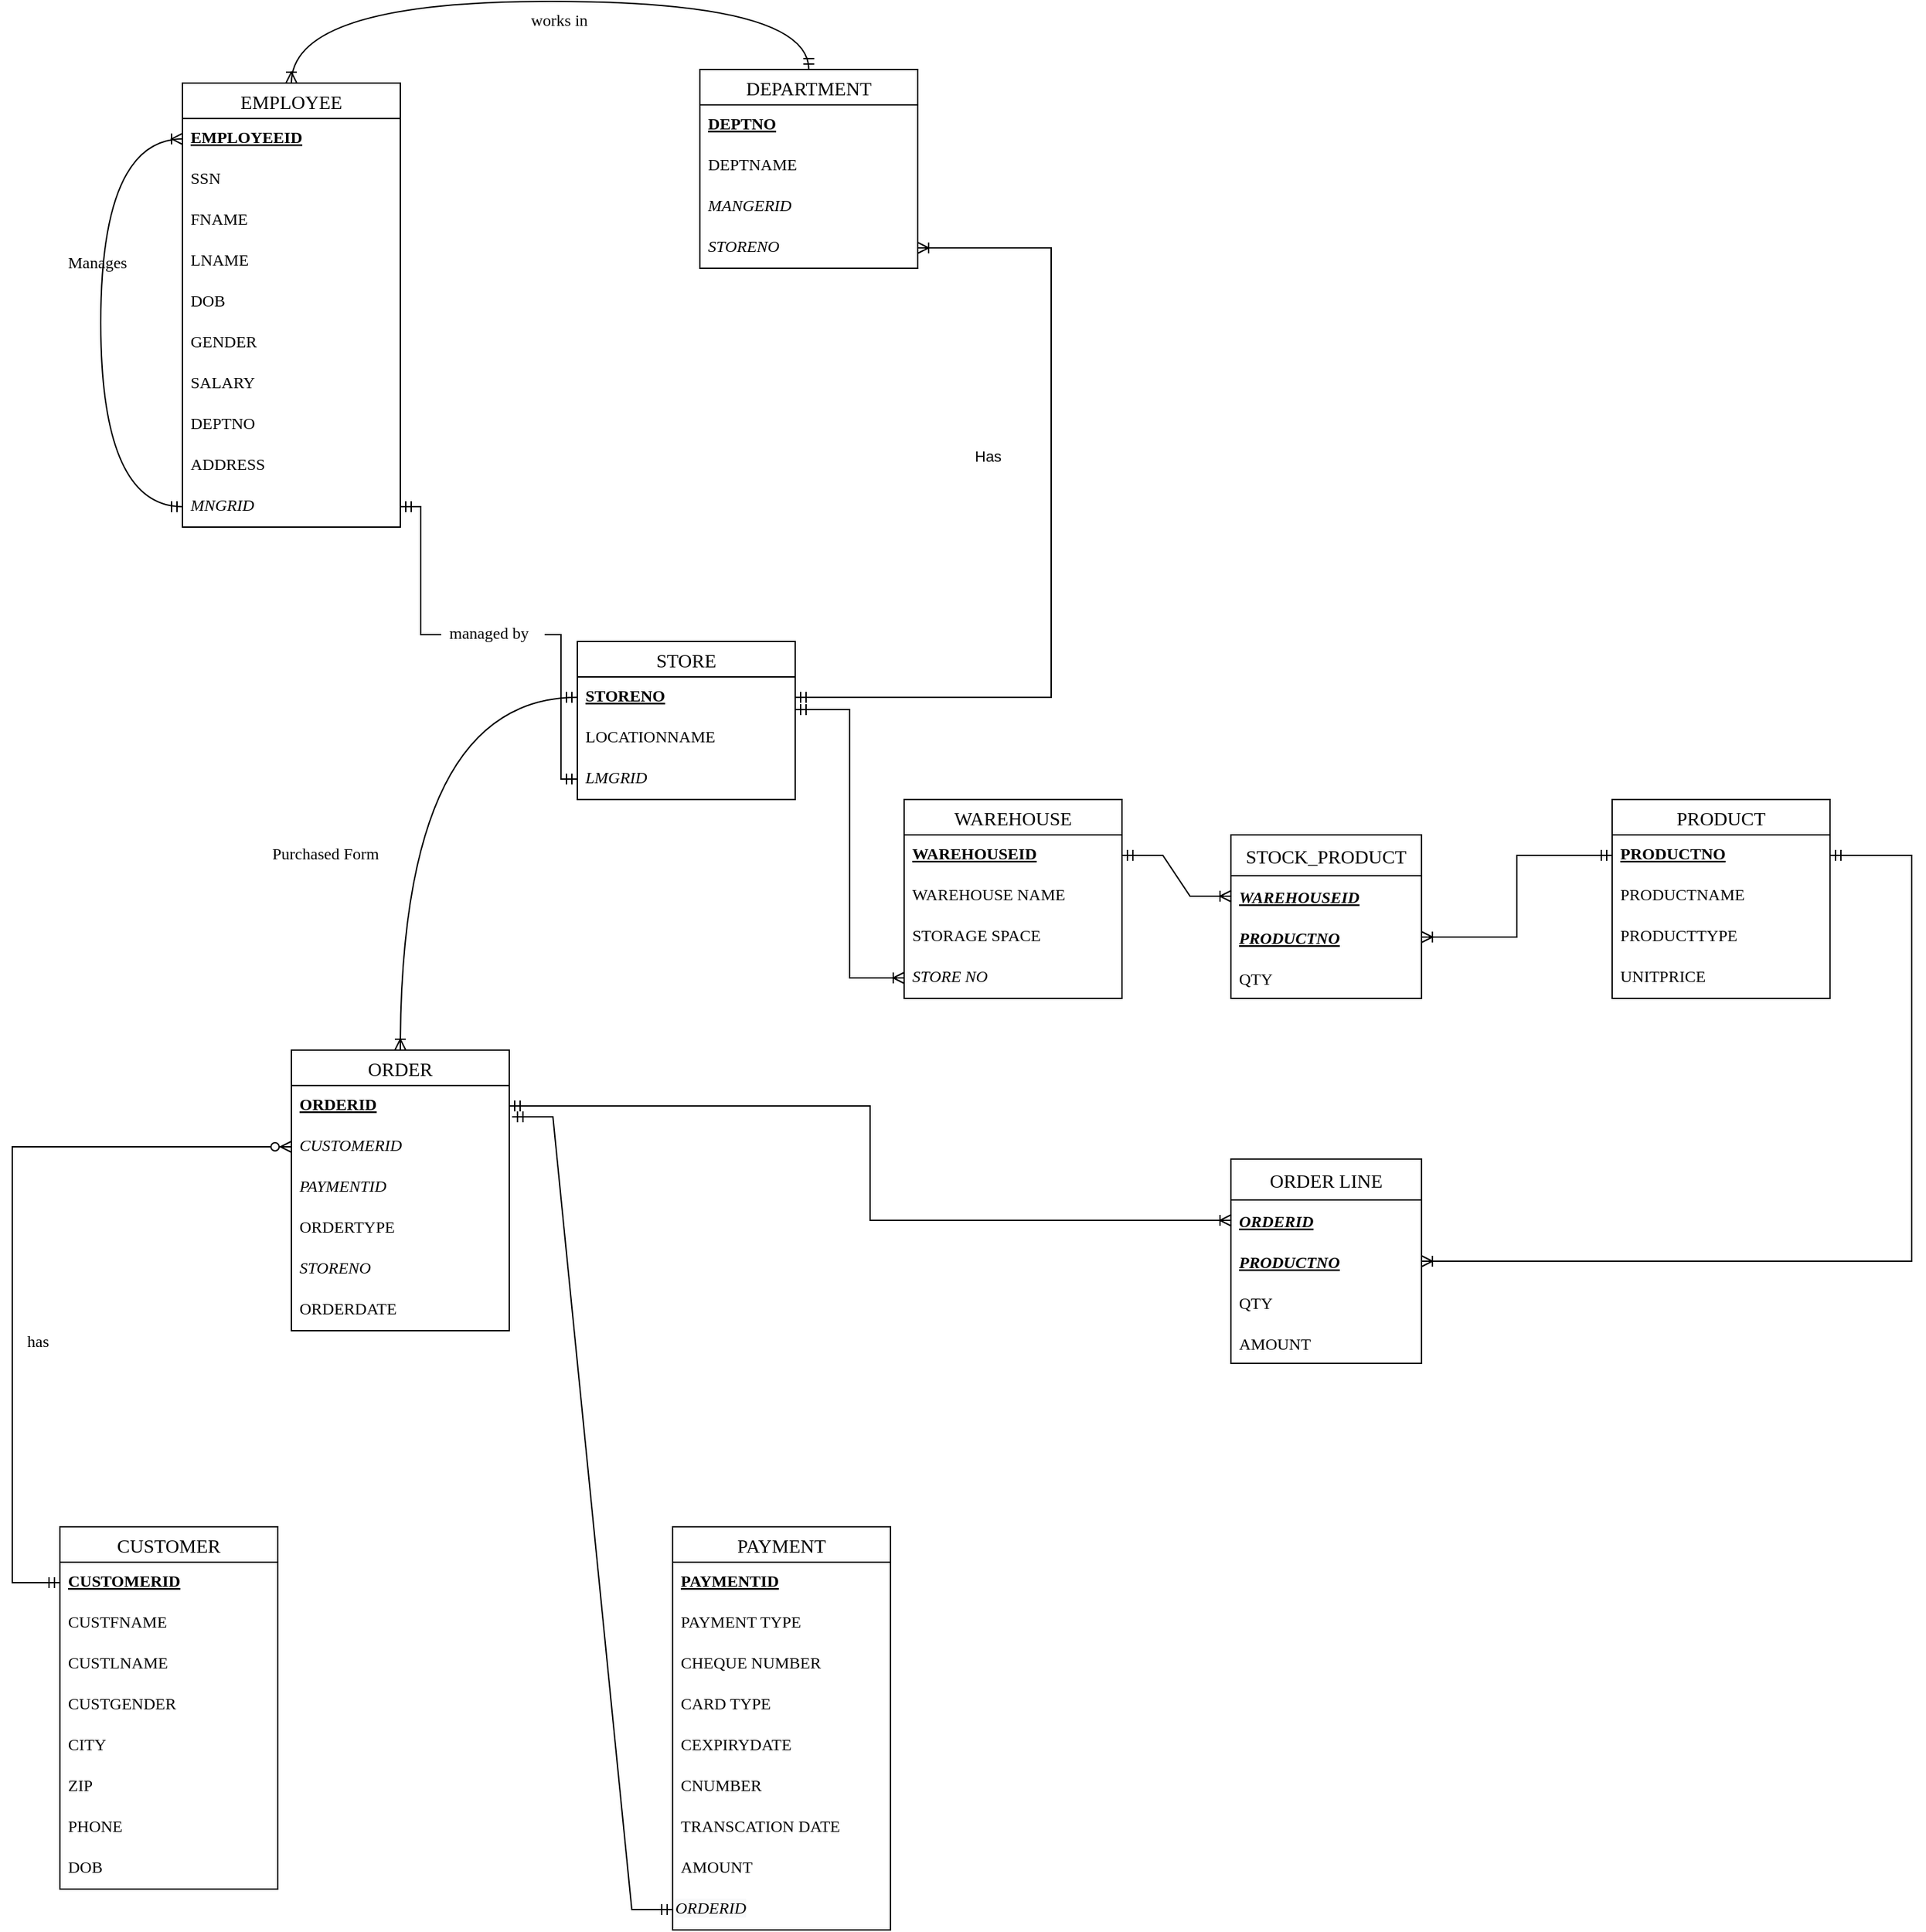 <mxfile version="16.5.5"><diagram id="xMC1FBA5LBlbx9Oisbq9" name="Page-2"><mxGraphModel dx="946" dy="645" grid="1" gridSize="10" guides="1" tooltips="1" connect="1" arrows="1" fold="1" page="1" pageScale="1" pageWidth="827" pageHeight="1169" math="0" shadow="0"><root><mxCell id="ScNlQkrhRmRgvwFL5lrg-0"/><mxCell id="ScNlQkrhRmRgvwFL5lrg-1" parent="ScNlQkrhRmRgvwFL5lrg-0"/><mxCell id="5w3F7cqA0eQnw3xbR3pT-0" value="EMPLOYEE" style="swimlane;fontStyle=0;childLayout=stackLayout;horizontal=1;startSize=26;horizontalStack=0;resizeParent=1;resizeParentMax=0;resizeLast=0;collapsible=1;marginBottom=0;align=center;fontSize=14;fontFamily=Times New Roman;" vertex="1" parent="ScNlQkrhRmRgvwFL5lrg-1"><mxGeometry x="370" y="90" width="160" height="326" as="geometry"/></mxCell><mxCell id="5w3F7cqA0eQnw3xbR3pT-1" value="EMPLOYEEID" style="text;strokeColor=none;fillColor=none;spacingLeft=4;spacingRight=4;overflow=hidden;rotatable=0;points=[[0,0.5],[1,0.5]];portConstraint=eastwest;fontSize=12;fontFamily=Times New Roman;fontStyle=5" vertex="1" parent="5w3F7cqA0eQnw3xbR3pT-0"><mxGeometry y="26" width="160" height="30" as="geometry"/></mxCell><mxCell id="5w3F7cqA0eQnw3xbR3pT-2" value="SSN" style="text;strokeColor=none;fillColor=none;spacingLeft=4;spacingRight=4;overflow=hidden;rotatable=0;points=[[0,0.5],[1,0.5]];portConstraint=eastwest;fontSize=12;fontFamily=Times New Roman;" vertex="1" parent="5w3F7cqA0eQnw3xbR3pT-0"><mxGeometry y="56" width="160" height="30" as="geometry"/></mxCell><mxCell id="5w3F7cqA0eQnw3xbR3pT-3" value="FNAME" style="text;strokeColor=none;fillColor=none;spacingLeft=4;spacingRight=4;overflow=hidden;rotatable=0;points=[[0,0.5],[1,0.5]];portConstraint=eastwest;fontSize=12;fontFamily=Times New Roman;" vertex="1" parent="5w3F7cqA0eQnw3xbR3pT-0"><mxGeometry y="86" width="160" height="30" as="geometry"/></mxCell><mxCell id="5w3F7cqA0eQnw3xbR3pT-4" value="LNAME" style="text;strokeColor=none;fillColor=none;spacingLeft=4;spacingRight=4;overflow=hidden;rotatable=0;points=[[0,0.5],[1,0.5]];portConstraint=eastwest;fontSize=12;fontFamily=Times New Roman;" vertex="1" parent="5w3F7cqA0eQnw3xbR3pT-0"><mxGeometry y="116" width="160" height="30" as="geometry"/></mxCell><mxCell id="5w3F7cqA0eQnw3xbR3pT-5" value="DOB" style="text;strokeColor=none;fillColor=none;spacingLeft=4;spacingRight=4;overflow=hidden;rotatable=0;points=[[0,0.5],[1,0.5]];portConstraint=eastwest;fontSize=12;fontFamily=Times New Roman;" vertex="1" parent="5w3F7cqA0eQnw3xbR3pT-0"><mxGeometry y="146" width="160" height="30" as="geometry"/></mxCell><mxCell id="5w3F7cqA0eQnw3xbR3pT-6" value="GENDER" style="text;strokeColor=none;fillColor=none;spacingLeft=4;spacingRight=4;overflow=hidden;rotatable=0;points=[[0,0.5],[1,0.5]];portConstraint=eastwest;fontSize=12;fontFamily=Times New Roman;" vertex="1" parent="5w3F7cqA0eQnw3xbR3pT-0"><mxGeometry y="176" width="160" height="30" as="geometry"/></mxCell><mxCell id="5w3F7cqA0eQnw3xbR3pT-7" value="SALARY" style="text;strokeColor=none;fillColor=none;spacingLeft=4;spacingRight=4;overflow=hidden;rotatable=0;points=[[0,0.5],[1,0.5]];portConstraint=eastwest;fontSize=12;fontFamily=Times New Roman;" vertex="1" parent="5w3F7cqA0eQnw3xbR3pT-0"><mxGeometry y="206" width="160" height="30" as="geometry"/></mxCell><mxCell id="5w3F7cqA0eQnw3xbR3pT-8" value="DEPTNO" style="text;strokeColor=none;fillColor=none;spacingLeft=4;spacingRight=4;overflow=hidden;rotatable=0;points=[[0,0.5],[1,0.5]];portConstraint=eastwest;fontSize=12;fontFamily=Times New Roman;" vertex="1" parent="5w3F7cqA0eQnw3xbR3pT-0"><mxGeometry y="236" width="160" height="30" as="geometry"/></mxCell><mxCell id="5w3F7cqA0eQnw3xbR3pT-9" value="ADDRESS" style="text;strokeColor=none;fillColor=none;spacingLeft=4;spacingRight=4;overflow=hidden;rotatable=0;points=[[0,0.5],[1,0.5]];portConstraint=eastwest;fontSize=12;fontFamily=Times New Roman;" vertex="1" parent="5w3F7cqA0eQnw3xbR3pT-0"><mxGeometry y="266" width="160" height="30" as="geometry"/></mxCell><mxCell id="5w3F7cqA0eQnw3xbR3pT-10" value="MNGRID" style="text;strokeColor=none;fillColor=none;spacingLeft=4;spacingRight=4;overflow=hidden;rotatable=0;points=[[0,0.5],[1,0.5]];portConstraint=eastwest;fontSize=12;fontFamily=Times New Roman;fontStyle=2" vertex="1" parent="5w3F7cqA0eQnw3xbR3pT-0"><mxGeometry y="296" width="160" height="30" as="geometry"/></mxCell><mxCell id="5w3F7cqA0eQnw3xbR3pT-11" value="" style="edgeStyle=orthogonalEdgeStyle;fontSize=12;html=1;endArrow=ERoneToMany;startArrow=ERmandOne;rounded=0;fontFamily=Times New Roman;exitX=0;exitY=0.5;exitDx=0;exitDy=0;entryX=0;entryY=0.5;entryDx=0;entryDy=0;curved=1;" edge="1" parent="5w3F7cqA0eQnw3xbR3pT-0" source="5w3F7cqA0eQnw3xbR3pT-10" target="5w3F7cqA0eQnw3xbR3pT-1"><mxGeometry width="100" height="100" relative="1" as="geometry"><mxPoint x="-150" y="490" as="sourcePoint"/><mxPoint x="-150" y="170" as="targetPoint"/><Array as="points"><mxPoint x="-60" y="311"/><mxPoint x="-60" y="41"/></Array></mxGeometry></mxCell><mxCell id="5w3F7cqA0eQnw3xbR3pT-12" value="Manages" style="text;strokeColor=none;fillColor=none;spacingLeft=4;spacingRight=4;overflow=hidden;rotatable=0;points=[[0,0.5],[1,0.5]];portConstraint=eastwest;fontSize=12;fontFamily=Times New Roman;" vertex="1" parent="ScNlQkrhRmRgvwFL5lrg-1"><mxGeometry x="280" y="208" width="60" height="30" as="geometry"/></mxCell><mxCell id="ZERjtKxuzp0ElFPnF7vv-0" value="DEPARTMENT" style="swimlane;fontStyle=0;childLayout=stackLayout;horizontal=1;startSize=26;horizontalStack=0;resizeParent=1;resizeParentMax=0;resizeLast=0;collapsible=1;marginBottom=0;align=center;fontSize=14;fontFamily=Times New Roman;" vertex="1" parent="ScNlQkrhRmRgvwFL5lrg-1"><mxGeometry x="750" y="80" width="160" height="146" as="geometry"/></mxCell><mxCell id="ZERjtKxuzp0ElFPnF7vv-1" value="DEPTNO" style="text;strokeColor=none;fillColor=none;spacingLeft=4;spacingRight=4;overflow=hidden;rotatable=0;points=[[0,0.5],[1,0.5]];portConstraint=eastwest;fontSize=12;fontFamily=Times New Roman;fontStyle=5" vertex="1" parent="ZERjtKxuzp0ElFPnF7vv-0"><mxGeometry y="26" width="160" height="30" as="geometry"/></mxCell><mxCell id="ZERjtKxuzp0ElFPnF7vv-2" value="DEPTNAME" style="text;strokeColor=none;fillColor=none;spacingLeft=4;spacingRight=4;overflow=hidden;rotatable=0;points=[[0,0.5],[1,0.5]];portConstraint=eastwest;fontSize=12;fontFamily=Times New Roman;" vertex="1" parent="ZERjtKxuzp0ElFPnF7vv-0"><mxGeometry y="56" width="160" height="30" as="geometry"/></mxCell><mxCell id="ZERjtKxuzp0ElFPnF7vv-3" value="MANGERID" style="text;strokeColor=none;fillColor=none;spacingLeft=4;spacingRight=4;overflow=hidden;rotatable=0;points=[[0,0.5],[1,0.5]];portConstraint=eastwest;fontSize=12;fontFamily=Times New Roman;fontStyle=2" vertex="1" parent="ZERjtKxuzp0ElFPnF7vv-0"><mxGeometry y="86" width="160" height="30" as="geometry"/></mxCell><mxCell id="ZERjtKxuzp0ElFPnF7vv-4" value="STORENO" style="text;strokeColor=none;fillColor=none;spacingLeft=4;spacingRight=4;overflow=hidden;rotatable=0;points=[[0,0.5],[1,0.5]];portConstraint=eastwest;fontSize=12;fontFamily=Times New Roman;fontStyle=2" vertex="1" parent="ZERjtKxuzp0ElFPnF7vv-0"><mxGeometry y="116" width="160" height="30" as="geometry"/></mxCell><mxCell id="_xiZcj-UVu4tFf3Bj3jz-0" value="" style="edgeStyle=orthogonalEdgeStyle;fontSize=12;html=1;endArrow=ERoneToMany;startArrow=ERmandOne;rounded=0;fontFamily=Times New Roman;curved=1;exitX=0.5;exitY=0;exitDx=0;exitDy=0;entryX=0.5;entryY=0;entryDx=0;entryDy=0;" edge="1" parent="ScNlQkrhRmRgvwFL5lrg-1" source="ZERjtKxuzp0ElFPnF7vv-0" target="5w3F7cqA0eQnw3xbR3pT-0"><mxGeometry width="100" height="100" relative="1" as="geometry"><mxPoint x="780" y="50" as="sourcePoint"/><mxPoint x="460" y="20" as="targetPoint"/><Array as="points"><mxPoint x="830" y="30"/><mxPoint x="450" y="30"/></Array></mxGeometry></mxCell><mxCell id="ag_P4YabKz3MnViSYjew-0" value="works in" style="text;strokeColor=none;fillColor=none;spacingLeft=4;spacingRight=4;overflow=hidden;rotatable=0;points=[[0,0.5],[1,0.5]];portConstraint=eastwest;fontSize=12;fontFamily=Times New Roman;" vertex="1" parent="ScNlQkrhRmRgvwFL5lrg-1"><mxGeometry x="620" y="30" width="60" height="30" as="geometry"/></mxCell><mxCell id="vIfanGkEUhmRBpuqA5fO-0" value="STORE" style="swimlane;fontStyle=0;childLayout=stackLayout;horizontal=1;startSize=26;horizontalStack=0;resizeParent=1;resizeParentMax=0;resizeLast=0;collapsible=1;marginBottom=0;align=center;fontSize=14;fontFamily=Times New Roman;" vertex="1" parent="ScNlQkrhRmRgvwFL5lrg-1"><mxGeometry x="660" y="500" width="160" height="116" as="geometry"/></mxCell><mxCell id="vIfanGkEUhmRBpuqA5fO-1" value="STORENO" style="text;strokeColor=none;fillColor=none;spacingLeft=4;spacingRight=4;overflow=hidden;rotatable=0;points=[[0,0.5],[1,0.5]];portConstraint=eastwest;fontSize=12;fontFamily=Times New Roman;fontStyle=5" vertex="1" parent="vIfanGkEUhmRBpuqA5fO-0"><mxGeometry y="26" width="160" height="30" as="geometry"/></mxCell><mxCell id="vIfanGkEUhmRBpuqA5fO-2" value="LOCATIONNAME" style="text;strokeColor=none;fillColor=none;spacingLeft=4;spacingRight=4;overflow=hidden;rotatable=0;points=[[0,0.5],[1,0.5]];portConstraint=eastwest;fontSize=12;fontFamily=Times New Roman;" vertex="1" parent="vIfanGkEUhmRBpuqA5fO-0"><mxGeometry y="56" width="160" height="30" as="geometry"/></mxCell><mxCell id="vIfanGkEUhmRBpuqA5fO-3" value="LMGRID" style="text;strokeColor=none;fillColor=none;spacingLeft=4;spacingRight=4;overflow=hidden;rotatable=0;points=[[0,0.5],[1,0.5]];portConstraint=eastwest;fontSize=12;fontFamily=Times New Roman;fontStyle=2" vertex="1" parent="vIfanGkEUhmRBpuqA5fO-0"><mxGeometry y="86" width="160" height="30" as="geometry"/></mxCell><mxCell id="Q95cKv0EMsEe6xnM45-P-3" value="" style="edgeStyle=elbowEdgeStyle;fontSize=12;html=1;endArrow=ERmandOne;startArrow=none;rounded=0;entryX=1;entryY=0.5;entryDx=0;entryDy=0;exitX=0;exitY=0.5;exitDx=0;exitDy=0;" edge="1" parent="ScNlQkrhRmRgvwFL5lrg-1" source="STmDRKSlfpQO7nYf2fwV-0" target="5w3F7cqA0eQnw3xbR3pT-10"><mxGeometry width="100" height="100" relative="1" as="geometry"><mxPoint x="570" y="610" as="sourcePoint"/><mxPoint x="680" y="390" as="targetPoint"/></mxGeometry></mxCell><mxCell id="STmDRKSlfpQO7nYf2fwV-0" value="managed by" style="text;strokeColor=none;fillColor=none;spacingLeft=4;spacingRight=4;overflow=hidden;rotatable=0;points=[[0,0.5],[1,0.5]];portConstraint=eastwest;fontSize=12;fontFamily=Times New Roman;" vertex="1" parent="ScNlQkrhRmRgvwFL5lrg-1"><mxGeometry x="560" y="480" width="76" height="30" as="geometry"/></mxCell><mxCell id="STmDRKSlfpQO7nYf2fwV-1" value="" style="edgeStyle=elbowEdgeStyle;fontSize=12;html=1;endArrow=none;startArrow=ERmandOne;rounded=0;entryX=1;entryY=0.5;entryDx=0;entryDy=0;exitX=0;exitY=0.5;exitDx=0;exitDy=0;" edge="1" parent="ScNlQkrhRmRgvwFL5lrg-1" source="vIfanGkEUhmRBpuqA5fO-3" target="STmDRKSlfpQO7nYf2fwV-0"><mxGeometry width="100" height="100" relative="1" as="geometry"><mxPoint x="620" y="601" as="sourcePoint"/><mxPoint x="560" y="391" as="targetPoint"/></mxGeometry></mxCell><mxCell id="fpU6z2GLJNV0hcIwBPP0-0" value="" style="edgeStyle=elbowEdgeStyle;fontSize=12;html=1;endArrow=ERoneToMany;startArrow=ERmandOne;rounded=0;entryX=1;entryY=0.5;entryDx=0;entryDy=0;exitX=1;exitY=0.5;exitDx=0;exitDy=0;" edge="1" parent="ScNlQkrhRmRgvwFL5lrg-1" source="vIfanGkEUhmRBpuqA5fO-1" target="ZERjtKxuzp0ElFPnF7vv-4"><mxGeometry width="100" height="100" relative="1" as="geometry"><mxPoint x="840.0" y="520.01" as="sourcePoint"/><mxPoint x="1007.92" y="410" as="targetPoint"/><Array as="points"><mxPoint x="1008" y="300"/></Array></mxGeometry></mxCell><mxCell id="1ZueY-Eq4g59kqcVGCi9-0" value="&lt;span style=&quot;color: rgb(0 , 0 , 0) ; font-family: &amp;#34;helvetica&amp;#34; ; font-size: 11px ; font-style: normal ; font-weight: normal ; letter-spacing: normal ; text-align: center ; text-indent: 0px ; text-transform: none ; word-spacing: 0px ; background-color: rgb(255 , 255 , 255) ; text-decoration: none ; display: inline ; float: none&quot;&gt;Has&lt;/span&gt;" style="text;whiteSpace=wrap;html=1;" vertex="1" parent="ScNlQkrhRmRgvwFL5lrg-1"><mxGeometry x="950" y="350" width="50" height="30" as="geometry"/></mxCell><mxCell id="mrJxksCUJOjHlURYRQii-0" value="WAREHOUSE" style="swimlane;fontStyle=0;childLayout=stackLayout;horizontal=1;startSize=26;horizontalStack=0;resizeParent=1;resizeParentMax=0;resizeLast=0;collapsible=1;marginBottom=0;align=center;fontSize=14;fontFamily=Times New Roman;" vertex="1" parent="ScNlQkrhRmRgvwFL5lrg-1"><mxGeometry x="900" y="616" width="160" height="146" as="geometry"/></mxCell><mxCell id="mrJxksCUJOjHlURYRQii-1" value="WAREHOUSEID" style="text;strokeColor=none;fillColor=none;spacingLeft=4;spacingRight=4;overflow=hidden;rotatable=0;points=[[0,0.5],[1,0.5]];portConstraint=eastwest;fontSize=12;fontFamily=Times New Roman;fontStyle=5" vertex="1" parent="mrJxksCUJOjHlURYRQii-0"><mxGeometry y="26" width="160" height="30" as="geometry"/></mxCell><mxCell id="mrJxksCUJOjHlURYRQii-2" value="WAREHOUSE NAME" style="text;strokeColor=none;fillColor=none;spacingLeft=4;spacingRight=4;overflow=hidden;rotatable=0;points=[[0,0.5],[1,0.5]];portConstraint=eastwest;fontSize=12;fontFamily=Times New Roman;" vertex="1" parent="mrJxksCUJOjHlURYRQii-0"><mxGeometry y="56" width="160" height="30" as="geometry"/></mxCell><mxCell id="mrJxksCUJOjHlURYRQii-3" value="STORAGE SPACE" style="text;strokeColor=none;fillColor=none;spacingLeft=4;spacingRight=4;overflow=hidden;rotatable=0;points=[[0,0.5],[1,0.5]];portConstraint=eastwest;fontSize=12;fontFamily=Times New Roman;" vertex="1" parent="mrJxksCUJOjHlURYRQii-0"><mxGeometry y="86" width="160" height="30" as="geometry"/></mxCell><mxCell id="mrJxksCUJOjHlURYRQii-4" value="STORE NO" style="text;strokeColor=none;fillColor=none;spacingLeft=4;spacingRight=4;overflow=hidden;rotatable=0;points=[[0,0.5],[1,0.5]];portConstraint=eastwest;fontSize=12;fontFamily=Times New Roman;fontStyle=2" vertex="1" parent="mrJxksCUJOjHlURYRQii-0"><mxGeometry y="116" width="160" height="30" as="geometry"/></mxCell><mxCell id="mmbUgDB_laqpcqcwvDPd-0" value="" style="edgeStyle=elbowEdgeStyle;fontSize=12;html=1;endArrow=ERoneToMany;startArrow=ERmandOne;rounded=0;entryX=0;entryY=0.5;entryDx=0;entryDy=0;exitX=1;exitY=0.8;exitDx=0;exitDy=0;exitPerimeter=0;" edge="1" parent="ScNlQkrhRmRgvwFL5lrg-1" source="vIfanGkEUhmRBpuqA5fO-1" target="mrJxksCUJOjHlURYRQii-4"><mxGeometry width="100" height="100" relative="1" as="geometry"><mxPoint x="840" y="630" as="sourcePoint"/><mxPoint x="700" y="892" as="targetPoint"/></mxGeometry></mxCell><mxCell id="HoiInM3YyqEbpNSv1eTn-0" value="STOCK_PRODUCT" style="swimlane;fontStyle=0;childLayout=stackLayout;horizontal=1;startSize=30;horizontalStack=0;resizeParent=1;resizeParentMax=0;resizeLast=0;collapsible=1;marginBottom=0;fontFamily=Times New Roman;fontSize=14;" vertex="1" parent="ScNlQkrhRmRgvwFL5lrg-1"><mxGeometry x="1140" y="642" width="140" height="120" as="geometry"/></mxCell><mxCell id="HoiInM3YyqEbpNSv1eTn-1" value="WAREHOUSEID" style="text;strokeColor=none;fillColor=none;align=left;verticalAlign=middle;spacingLeft=4;spacingRight=4;overflow=hidden;points=[[0,0.5],[1,0.5]];portConstraint=eastwest;rotatable=0;fontFamily=Times New Roman;fontSize=12;fontStyle=7" vertex="1" parent="HoiInM3YyqEbpNSv1eTn-0"><mxGeometry y="30" width="140" height="30" as="geometry"/></mxCell><mxCell id="HoiInM3YyqEbpNSv1eTn-2" value="PRODUCTNO" style="text;strokeColor=none;fillColor=none;align=left;verticalAlign=middle;spacingLeft=4;spacingRight=4;overflow=hidden;points=[[0,0.5],[1,0.5]];portConstraint=eastwest;rotatable=0;fontFamily=Times New Roman;fontSize=12;fontStyle=7" vertex="1" parent="HoiInM3YyqEbpNSv1eTn-0"><mxGeometry y="60" width="140" height="30" as="geometry"/></mxCell><mxCell id="HoiInM3YyqEbpNSv1eTn-3" value="QTY" style="text;strokeColor=none;fillColor=none;align=left;verticalAlign=middle;spacingLeft=4;spacingRight=4;overflow=hidden;points=[[0,0.5],[1,0.5]];portConstraint=eastwest;rotatable=0;fontFamily=Times New Roman;fontSize=12;" vertex="1" parent="HoiInM3YyqEbpNSv1eTn-0"><mxGeometry y="90" width="140" height="30" as="geometry"/></mxCell><mxCell id="NTwXW95e0pYnavOcW6Pv-0" value="" style="edgeStyle=entityRelationEdgeStyle;fontSize=12;html=1;endArrow=ERoneToMany;startArrow=ERmandOne;rounded=0;fontFamily=Times New Roman;elbow=vertical;entryX=0;entryY=0.5;entryDx=0;entryDy=0;exitX=1;exitY=0.5;exitDx=0;exitDy=0;" edge="1" parent="ScNlQkrhRmRgvwFL5lrg-1" source="mrJxksCUJOjHlURYRQii-1" target="HoiInM3YyqEbpNSv1eTn-1"><mxGeometry width="100" height="100" relative="1" as="geometry"><mxPoint x="1081" y="790" as="sourcePoint"/><mxPoint x="1241" y="835" as="targetPoint"/></mxGeometry></mxCell><mxCell id="SHvXXSiAf5BXTTWXX4ua-0" value="PRODUCT" style="swimlane;fontStyle=0;childLayout=stackLayout;horizontal=1;startSize=26;horizontalStack=0;resizeParent=1;resizeParentMax=0;resizeLast=0;collapsible=1;marginBottom=0;align=center;fontSize=14;fontFamily=Times New Roman;" vertex="1" parent="ScNlQkrhRmRgvwFL5lrg-1"><mxGeometry x="1420" y="616" width="160" height="146" as="geometry"/></mxCell><mxCell id="SHvXXSiAf5BXTTWXX4ua-1" value="PRODUCTNO" style="text;strokeColor=none;fillColor=none;spacingLeft=4;spacingRight=4;overflow=hidden;rotatable=0;points=[[0,0.5],[1,0.5]];portConstraint=eastwest;fontSize=12;fontFamily=Times New Roman;fontStyle=5" vertex="1" parent="SHvXXSiAf5BXTTWXX4ua-0"><mxGeometry y="26" width="160" height="30" as="geometry"/></mxCell><mxCell id="SHvXXSiAf5BXTTWXX4ua-2" value="PRODUCTNAME" style="text;strokeColor=none;fillColor=none;spacingLeft=4;spacingRight=4;overflow=hidden;rotatable=0;points=[[0,0.5],[1,0.5]];portConstraint=eastwest;fontSize=12;fontFamily=Times New Roman;" vertex="1" parent="SHvXXSiAf5BXTTWXX4ua-0"><mxGeometry y="56" width="160" height="30" as="geometry"/></mxCell><mxCell id="SHvXXSiAf5BXTTWXX4ua-3" value="PRODUCTTYPE" style="text;strokeColor=none;fillColor=none;spacingLeft=4;spacingRight=4;overflow=hidden;rotatable=0;points=[[0,0.5],[1,0.5]];portConstraint=eastwest;fontSize=12;fontFamily=Times New Roman;" vertex="1" parent="SHvXXSiAf5BXTTWXX4ua-0"><mxGeometry y="86" width="160" height="30" as="geometry"/></mxCell><mxCell id="SHvXXSiAf5BXTTWXX4ua-4" value="UNITPRICE" style="text;strokeColor=none;fillColor=none;spacingLeft=4;spacingRight=4;overflow=hidden;rotatable=0;points=[[0,0.5],[1,0.5]];portConstraint=eastwest;fontSize=12;fontFamily=Times New Roman;" vertex="1" parent="SHvXXSiAf5BXTTWXX4ua-0"><mxGeometry y="116" width="160" height="30" as="geometry"/></mxCell><mxCell id="blrbVYCa0RKAjuyuTcfX-0" value="" style="edgeStyle=elbowEdgeStyle;fontSize=12;html=1;endArrow=ERoneToMany;startArrow=ERmandOne;rounded=0;fontFamily=Times New Roman;exitX=0;exitY=0.5;exitDx=0;exitDy=0;elbow=horizontal;entryX=1;entryY=0.5;entryDx=0;entryDy=0;" edge="1" parent="ScNlQkrhRmRgvwFL5lrg-1" source="SHvXXSiAf5BXTTWXX4ua-1" target="HoiInM3YyqEbpNSv1eTn-2"><mxGeometry width="100" height="100" relative="1" as="geometry"><mxPoint x="1379.02" y="730" as="sourcePoint"/><mxPoint x="1250" y="978.01" as="targetPoint"/></mxGeometry></mxCell><mxCell id="ZiTO8Yhh0AiGvmYfgflt-0" value="ORDER LINE" style="swimlane;fontStyle=0;childLayout=stackLayout;horizontal=1;startSize=30;horizontalStack=0;resizeParent=1;resizeParentMax=0;resizeLast=0;collapsible=1;marginBottom=0;fontFamily=Times New Roman;fontSize=14;" vertex="1" parent="ScNlQkrhRmRgvwFL5lrg-1"><mxGeometry x="1140" y="880" width="140" height="150" as="geometry"/></mxCell><mxCell id="ZiTO8Yhh0AiGvmYfgflt-1" value="ORDERID" style="text;strokeColor=none;fillColor=none;align=left;verticalAlign=middle;spacingLeft=4;spacingRight=4;overflow=hidden;points=[[0,0.5],[1,0.5]];portConstraint=eastwest;rotatable=0;fontFamily=Times New Roman;fontSize=12;fontStyle=7" vertex="1" parent="ZiTO8Yhh0AiGvmYfgflt-0"><mxGeometry y="30" width="140" height="30" as="geometry"/></mxCell><mxCell id="ZiTO8Yhh0AiGvmYfgflt-2" value="PRODUCTNO" style="text;strokeColor=none;fillColor=none;align=left;verticalAlign=middle;spacingLeft=4;spacingRight=4;overflow=hidden;points=[[0,0.5],[1,0.5]];portConstraint=eastwest;rotatable=0;fontFamily=Times New Roman;fontSize=12;fontStyle=7" vertex="1" parent="ZiTO8Yhh0AiGvmYfgflt-0"><mxGeometry y="60" width="140" height="30" as="geometry"/></mxCell><mxCell id="ZiTO8Yhh0AiGvmYfgflt-3" value="QTY" style="text;strokeColor=none;fillColor=none;align=left;verticalAlign=middle;spacingLeft=4;spacingRight=4;overflow=hidden;points=[[0,0.5],[1,0.5]];portConstraint=eastwest;rotatable=0;fontFamily=Times New Roman;fontSize=12;" vertex="1" parent="ZiTO8Yhh0AiGvmYfgflt-0"><mxGeometry y="90" width="140" height="30" as="geometry"/></mxCell><mxCell id="ZiTO8Yhh0AiGvmYfgflt-4" value="AMOUNT" style="text;strokeColor=none;fillColor=none;align=left;verticalAlign=middle;spacingLeft=4;spacingRight=4;overflow=hidden;points=[[0,0.5],[1,0.5]];portConstraint=eastwest;rotatable=0;fontFamily=Times New Roman;fontSize=12;" vertex="1" parent="ZiTO8Yhh0AiGvmYfgflt-0"><mxGeometry y="120" width="140" height="30" as="geometry"/></mxCell><mxCell id="NGYZyfzZfrgtHaz5B7e8-0" value="" style="edgeStyle=elbowEdgeStyle;fontSize=12;html=1;endArrow=ERoneToMany;startArrow=ERmandOne;rounded=0;fontFamily=Times New Roman;elbow=horizontal;exitX=1;exitY=0.5;exitDx=0;exitDy=0;entryX=1;entryY=0.5;entryDx=0;entryDy=0;" edge="1" parent="ScNlQkrhRmRgvwFL5lrg-1" source="SHvXXSiAf5BXTTWXX4ua-1" target="ZiTO8Yhh0AiGvmYfgflt-2"><mxGeometry width="100" height="100" relative="1" as="geometry"><mxPoint x="1570" y="850" as="sourcePoint"/><mxPoint x="1450" y="870" as="targetPoint"/><Array as="points"><mxPoint x="1640" y="760"/><mxPoint x="1590" y="850"/></Array></mxGeometry></mxCell><mxCell id="QYq8nRPRo3OtC-GYpfdN-0" value="ORDER" style="swimlane;fontStyle=0;childLayout=stackLayout;horizontal=1;startSize=26;horizontalStack=0;resizeParent=1;resizeParentMax=0;resizeLast=0;collapsible=1;marginBottom=0;align=center;fontSize=14;fontFamily=Times New Roman;" vertex="1" parent="ScNlQkrhRmRgvwFL5lrg-1"><mxGeometry x="450" y="800" width="160" height="206" as="geometry"/></mxCell><mxCell id="QYq8nRPRo3OtC-GYpfdN-1" value="ORDERID" style="text;strokeColor=none;fillColor=none;spacingLeft=4;spacingRight=4;overflow=hidden;rotatable=0;points=[[0,0.5],[1,0.5]];portConstraint=eastwest;fontSize=12;fontFamily=Times New Roman;fontStyle=5" vertex="1" parent="QYq8nRPRo3OtC-GYpfdN-0"><mxGeometry y="26" width="160" height="30" as="geometry"/></mxCell><mxCell id="QYq8nRPRo3OtC-GYpfdN-2" value="CUSTOMERID" style="text;strokeColor=none;fillColor=none;spacingLeft=4;spacingRight=4;overflow=hidden;rotatable=0;points=[[0,0.5],[1,0.5]];portConstraint=eastwest;fontSize=12;fontFamily=Times New Roman;fontStyle=2" vertex="1" parent="QYq8nRPRo3OtC-GYpfdN-0"><mxGeometry y="56" width="160" height="30" as="geometry"/></mxCell><mxCell id="QYq8nRPRo3OtC-GYpfdN-3" value="PAYMENTID" style="text;strokeColor=none;fillColor=none;spacingLeft=4;spacingRight=4;overflow=hidden;rotatable=0;points=[[0,0.5],[1,0.5]];portConstraint=eastwest;fontSize=12;fontFamily=Times New Roman;fontStyle=2" vertex="1" parent="QYq8nRPRo3OtC-GYpfdN-0"><mxGeometry y="86" width="160" height="30" as="geometry"/></mxCell><mxCell id="QYq8nRPRo3OtC-GYpfdN-4" value="ORDERTYPE" style="text;strokeColor=none;fillColor=none;spacingLeft=4;spacingRight=4;overflow=hidden;rotatable=0;points=[[0,0.5],[1,0.5]];portConstraint=eastwest;fontSize=12;fontFamily=Times New Roman;" vertex="1" parent="QYq8nRPRo3OtC-GYpfdN-0"><mxGeometry y="116" width="160" height="30" as="geometry"/></mxCell><mxCell id="QYq8nRPRo3OtC-GYpfdN-5" value="STORENO" style="text;strokeColor=none;fillColor=none;spacingLeft=4;spacingRight=4;overflow=hidden;rotatable=0;points=[[0,0.5],[1,0.5]];portConstraint=eastwest;fontSize=12;fontFamily=Times New Roman;fontStyle=2" vertex="1" parent="QYq8nRPRo3OtC-GYpfdN-0"><mxGeometry y="146" width="160" height="30" as="geometry"/></mxCell><mxCell id="QYq8nRPRo3OtC-GYpfdN-6" value="ORDERDATE" style="text;strokeColor=none;fillColor=none;spacingLeft=4;spacingRight=4;overflow=hidden;rotatable=0;points=[[0,0.5],[1,0.5]];portConstraint=eastwest;fontSize=12;fontFamily=Times New Roman;" vertex="1" parent="QYq8nRPRo3OtC-GYpfdN-0"><mxGeometry y="176" width="160" height="30" as="geometry"/></mxCell><mxCell id="cs0JYCfy-aKD63BlyJhn-0" value="" style="fontSize=12;html=1;endArrow=ERoneToMany;startArrow=ERmandOne;rounded=0;fontFamily=Times New Roman;edgeStyle=elbowEdgeStyle;exitX=1;exitY=0.5;exitDx=0;exitDy=0;entryX=0;entryY=0.5;entryDx=0;entryDy=0;" edge="1" parent="ScNlQkrhRmRgvwFL5lrg-1" source="QYq8nRPRo3OtC-GYpfdN-1" target="ZiTO8Yhh0AiGvmYfgflt-1"><mxGeometry width="100" height="100" relative="1" as="geometry"><mxPoint x="650" y="840" as="sourcePoint"/><mxPoint x="950" y="884" as="targetPoint"/></mxGeometry></mxCell><mxCell id="wKNildgQskCM9Nrh9Kpb-3" value="" style="edgeStyle=orthogonalEdgeStyle;fontSize=12;html=1;endArrow=ERoneToMany;startArrow=ERmandOne;rounded=0;exitX=0;exitY=0.5;exitDx=0;exitDy=0;entryX=0.5;entryY=0;entryDx=0;entryDy=0;curved=1;" edge="1" parent="ScNlQkrhRmRgvwFL5lrg-1" source="vIfanGkEUhmRBpuqA5fO-1" target="QYq8nRPRo3OtC-GYpfdN-0"><mxGeometry width="100" height="100" relative="1" as="geometry"><mxPoint x="590" y="541" as="sourcePoint"/><mxPoint x="530" y="760" as="targetPoint"/></mxGeometry></mxCell><mxCell id="wKNildgQskCM9Nrh9Kpb-4" value="Purchased Form" style="text;strokeColor=none;fillColor=none;spacingLeft=4;spacingRight=4;overflow=hidden;rotatable=0;points=[[0,0.5],[1,0.5]];portConstraint=eastwest;fontSize=12;fontFamily=Times New Roman;" vertex="1" parent="ScNlQkrhRmRgvwFL5lrg-1"><mxGeometry x="430" y="642" width="100" height="30" as="geometry"/></mxCell><mxCell id="Tuj-jxNUg_83M56jVC48-0" value="CUSTOMER" style="swimlane;fontStyle=0;childLayout=stackLayout;horizontal=1;startSize=26;horizontalStack=0;resizeParent=1;resizeParentMax=0;resizeLast=0;collapsible=1;marginBottom=0;align=center;fontSize=14;fontFamily=Times New Roman;" vertex="1" parent="ScNlQkrhRmRgvwFL5lrg-1"><mxGeometry x="280" y="1150" width="160" height="266" as="geometry"/></mxCell><mxCell id="Tuj-jxNUg_83M56jVC48-1" value="CUSTOMERID" style="text;strokeColor=none;fillColor=none;spacingLeft=4;spacingRight=4;overflow=hidden;rotatable=0;points=[[0,0.5],[1,0.5]];portConstraint=eastwest;fontSize=12;fontFamily=Times New Roman;fontStyle=5" vertex="1" parent="Tuj-jxNUg_83M56jVC48-0"><mxGeometry y="26" width="160" height="30" as="geometry"/></mxCell><mxCell id="Tuj-jxNUg_83M56jVC48-2" value="CUSTFNAME" style="text;strokeColor=none;fillColor=none;spacingLeft=4;spacingRight=4;overflow=hidden;rotatable=0;points=[[0,0.5],[1,0.5]];portConstraint=eastwest;fontSize=12;fontFamily=Times New Roman;" vertex="1" parent="Tuj-jxNUg_83M56jVC48-0"><mxGeometry y="56" width="160" height="30" as="geometry"/></mxCell><mxCell id="Tuj-jxNUg_83M56jVC48-3" value="CUSTLNAME" style="text;strokeColor=none;fillColor=none;spacingLeft=4;spacingRight=4;overflow=hidden;rotatable=0;points=[[0,0.5],[1,0.5]];portConstraint=eastwest;fontSize=12;fontFamily=Times New Roman;" vertex="1" parent="Tuj-jxNUg_83M56jVC48-0"><mxGeometry y="86" width="160" height="30" as="geometry"/></mxCell><mxCell id="Tuj-jxNUg_83M56jVC48-4" value="CUSTGENDER" style="text;strokeColor=none;fillColor=none;spacingLeft=4;spacingRight=4;overflow=hidden;rotatable=0;points=[[0,0.5],[1,0.5]];portConstraint=eastwest;fontSize=12;fontFamily=Times New Roman;" vertex="1" parent="Tuj-jxNUg_83M56jVC48-0"><mxGeometry y="116" width="160" height="30" as="geometry"/></mxCell><mxCell id="Tuj-jxNUg_83M56jVC48-5" value="CITY" style="text;strokeColor=none;fillColor=none;spacingLeft=4;spacingRight=4;overflow=hidden;rotatable=0;points=[[0,0.5],[1,0.5]];portConstraint=eastwest;fontSize=12;fontFamily=Times New Roman;" vertex="1" parent="Tuj-jxNUg_83M56jVC48-0"><mxGeometry y="146" width="160" height="30" as="geometry"/></mxCell><mxCell id="Tuj-jxNUg_83M56jVC48-6" value="ZIP" style="text;strokeColor=none;fillColor=none;spacingLeft=4;spacingRight=4;overflow=hidden;rotatable=0;points=[[0,0.5],[1,0.5]];portConstraint=eastwest;fontSize=12;fontFamily=Times New Roman;" vertex="1" parent="Tuj-jxNUg_83M56jVC48-0"><mxGeometry y="176" width="160" height="30" as="geometry"/></mxCell><mxCell id="Tuj-jxNUg_83M56jVC48-7" value="PHONE" style="text;strokeColor=none;fillColor=none;spacingLeft=4;spacingRight=4;overflow=hidden;rotatable=0;points=[[0,0.5],[1,0.5]];portConstraint=eastwest;fontSize=12;fontFamily=Times New Roman;" vertex="1" parent="Tuj-jxNUg_83M56jVC48-0"><mxGeometry y="206" width="160" height="30" as="geometry"/></mxCell><mxCell id="Tuj-jxNUg_83M56jVC48-8" value="DOB" style="text;strokeColor=none;fillColor=none;spacingLeft=4;spacingRight=4;overflow=hidden;rotatable=0;points=[[0,0.5],[1,0.5]];portConstraint=eastwest;fontSize=12;fontFamily=Times New Roman;" vertex="1" parent="Tuj-jxNUg_83M56jVC48-0"><mxGeometry y="236" width="160" height="30" as="geometry"/></mxCell><mxCell id="Auc2eMH4NFBcRv1QNEd6-0" value="PAYMENT" style="swimlane;fontStyle=0;childLayout=stackLayout;horizontal=1;startSize=26;horizontalStack=0;resizeParent=1;resizeParentMax=0;resizeLast=0;collapsible=1;marginBottom=0;align=center;fontSize=14;fontFamily=Times New Roman;" vertex="1" parent="ScNlQkrhRmRgvwFL5lrg-1"><mxGeometry x="730" y="1150" width="160" height="296" as="geometry"/></mxCell><mxCell id="Auc2eMH4NFBcRv1QNEd6-1" value="PAYMENTID" style="text;strokeColor=none;fillColor=none;spacingLeft=4;spacingRight=4;overflow=hidden;rotatable=0;points=[[0,0.5],[1,0.5]];portConstraint=eastwest;fontSize=12;fontFamily=Times New Roman;fontStyle=5" vertex="1" parent="Auc2eMH4NFBcRv1QNEd6-0"><mxGeometry y="26" width="160" height="30" as="geometry"/></mxCell><mxCell id="Auc2eMH4NFBcRv1QNEd6-2" value="PAYMENT TYPE" style="text;strokeColor=none;fillColor=none;spacingLeft=4;spacingRight=4;overflow=hidden;rotatable=0;points=[[0,0.5],[1,0.5]];portConstraint=eastwest;fontSize=12;fontFamily=Times New Roman;" vertex="1" parent="Auc2eMH4NFBcRv1QNEd6-0"><mxGeometry y="56" width="160" height="30" as="geometry"/></mxCell><mxCell id="Auc2eMH4NFBcRv1QNEd6-3" value="CHEQUE NUMBER" style="text;strokeColor=none;fillColor=none;spacingLeft=4;spacingRight=4;overflow=hidden;rotatable=0;points=[[0,0.5],[1,0.5]];portConstraint=eastwest;fontSize=12;fontFamily=Times New Roman;" vertex="1" parent="Auc2eMH4NFBcRv1QNEd6-0"><mxGeometry y="86" width="160" height="30" as="geometry"/></mxCell><mxCell id="Auc2eMH4NFBcRv1QNEd6-4" value="CARD TYPE" style="text;strokeColor=none;fillColor=none;spacingLeft=4;spacingRight=4;overflow=hidden;rotatable=0;points=[[0,0.5],[1,0.5]];portConstraint=eastwest;fontSize=12;fontFamily=Times New Roman;" vertex="1" parent="Auc2eMH4NFBcRv1QNEd6-0"><mxGeometry y="116" width="160" height="30" as="geometry"/></mxCell><mxCell id="Auc2eMH4NFBcRv1QNEd6-5" value="CEXPIRYDATE" style="text;strokeColor=none;fillColor=none;spacingLeft=4;spacingRight=4;overflow=hidden;rotatable=0;points=[[0,0.5],[1,0.5]];portConstraint=eastwest;fontSize=12;fontFamily=Times New Roman;" vertex="1" parent="Auc2eMH4NFBcRv1QNEd6-0"><mxGeometry y="146" width="160" height="30" as="geometry"/></mxCell><mxCell id="Auc2eMH4NFBcRv1QNEd6-6" value="CNUMBER" style="text;strokeColor=none;fillColor=none;spacingLeft=4;spacingRight=4;overflow=hidden;rotatable=0;points=[[0,0.5],[1,0.5]];portConstraint=eastwest;fontSize=12;fontFamily=Times New Roman;" vertex="1" parent="Auc2eMH4NFBcRv1QNEd6-0"><mxGeometry y="176" width="160" height="30" as="geometry"/></mxCell><mxCell id="Auc2eMH4NFBcRv1QNEd6-7" value="TRANSCATION DATE" style="text;strokeColor=none;fillColor=none;spacingLeft=4;spacingRight=4;overflow=hidden;rotatable=0;points=[[0,0.5],[1,0.5]];portConstraint=eastwest;fontSize=12;fontFamily=Times New Roman;" vertex="1" parent="Auc2eMH4NFBcRv1QNEd6-0"><mxGeometry y="206" width="160" height="30" as="geometry"/></mxCell><mxCell id="Auc2eMH4NFBcRv1QNEd6-8" value="AMOUNT" style="text;strokeColor=none;fillColor=none;spacingLeft=4;spacingRight=4;overflow=hidden;rotatable=0;points=[[0,0.5],[1,0.5]];portConstraint=eastwest;fontSize=12;fontFamily=Times New Roman;" vertex="1" parent="Auc2eMH4NFBcRv1QNEd6-0"><mxGeometry y="236" width="160" height="30" as="geometry"/></mxCell><mxCell id="Auc2eMH4NFBcRv1QNEd6-9" value="&lt;span style=&quot;color: rgb(0 , 0 , 0) ; font-family: &amp;#34;times new roman&amp;#34; ; font-size: 12px ; font-weight: normal ; letter-spacing: normal ; text-align: left ; text-indent: 0px ; text-transform: none ; word-spacing: 0px ; background-color: rgb(248 , 249 , 250) ; text-decoration: none ; display: inline ; float: none&quot;&gt;&lt;i&gt;ORDERID&lt;/i&gt;&lt;/span&gt;" style="text;whiteSpace=wrap;html=1;fontSize=12;fontFamily=Times New Roman;" vertex="1" parent="Auc2eMH4NFBcRv1QNEd6-0"><mxGeometry y="266" width="160" height="30" as="geometry"/></mxCell><mxCell id="2n-GtkfNMMKu_0hHfSHl-0" value="" style="edgeStyle=elbowEdgeStyle;fontSize=12;html=1;endArrow=ERzeroToMany;startArrow=ERmandOne;rounded=0;entryX=0;entryY=0.5;entryDx=0;entryDy=0;exitX=0;exitY=0.5;exitDx=0;exitDy=0;" edge="1" parent="ScNlQkrhRmRgvwFL5lrg-1" source="Tuj-jxNUg_83M56jVC48-1" target="QYq8nRPRo3OtC-GYpfdN-2"><mxGeometry width="100" height="100" relative="1" as="geometry"><mxPoint x="220" y="1066" as="sourcePoint"/><mxPoint x="270" y="880" as="targetPoint"/><Array as="points"><mxPoint x="245" y="980"/></Array></mxGeometry></mxCell><mxCell id="SU6fELQl6jpOEbhgnble-0" value="has" style="text;strokeColor=none;fillColor=none;spacingLeft=4;spacingRight=4;overflow=hidden;rotatable=0;points=[[0,0.5],[1,0.5]];portConstraint=eastwest;fontSize=12;fontFamily=Times New Roman;" vertex="1" parent="ScNlQkrhRmRgvwFL5lrg-1"><mxGeometry x="250" y="1000" width="30" height="30" as="geometry"/></mxCell><mxCell id="sR3Vqy0iOprJRFHNA3jf-0" value="" style="edgeStyle=entityRelationEdgeStyle;fontSize=12;html=1;endArrow=ERmandOne;startArrow=ERmandOne;rounded=0;fontFamily=Times New Roman;exitX=1.013;exitY=0.767;exitDx=0;exitDy=0;entryX=0;entryY=0.5;entryDx=0;entryDy=0;exitPerimeter=0;" edge="1" parent="ScNlQkrhRmRgvwFL5lrg-1" source="QYq8nRPRo3OtC-GYpfdN-1" target="Auc2eMH4NFBcRv1QNEd6-9"><mxGeometry width="100" height="100" relative="1" as="geometry"><mxPoint x="620" y="860" as="sourcePoint"/><mxPoint x="670" y="1280" as="targetPoint"/></mxGeometry></mxCell></root></mxGraphModel></diagram></mxfile>